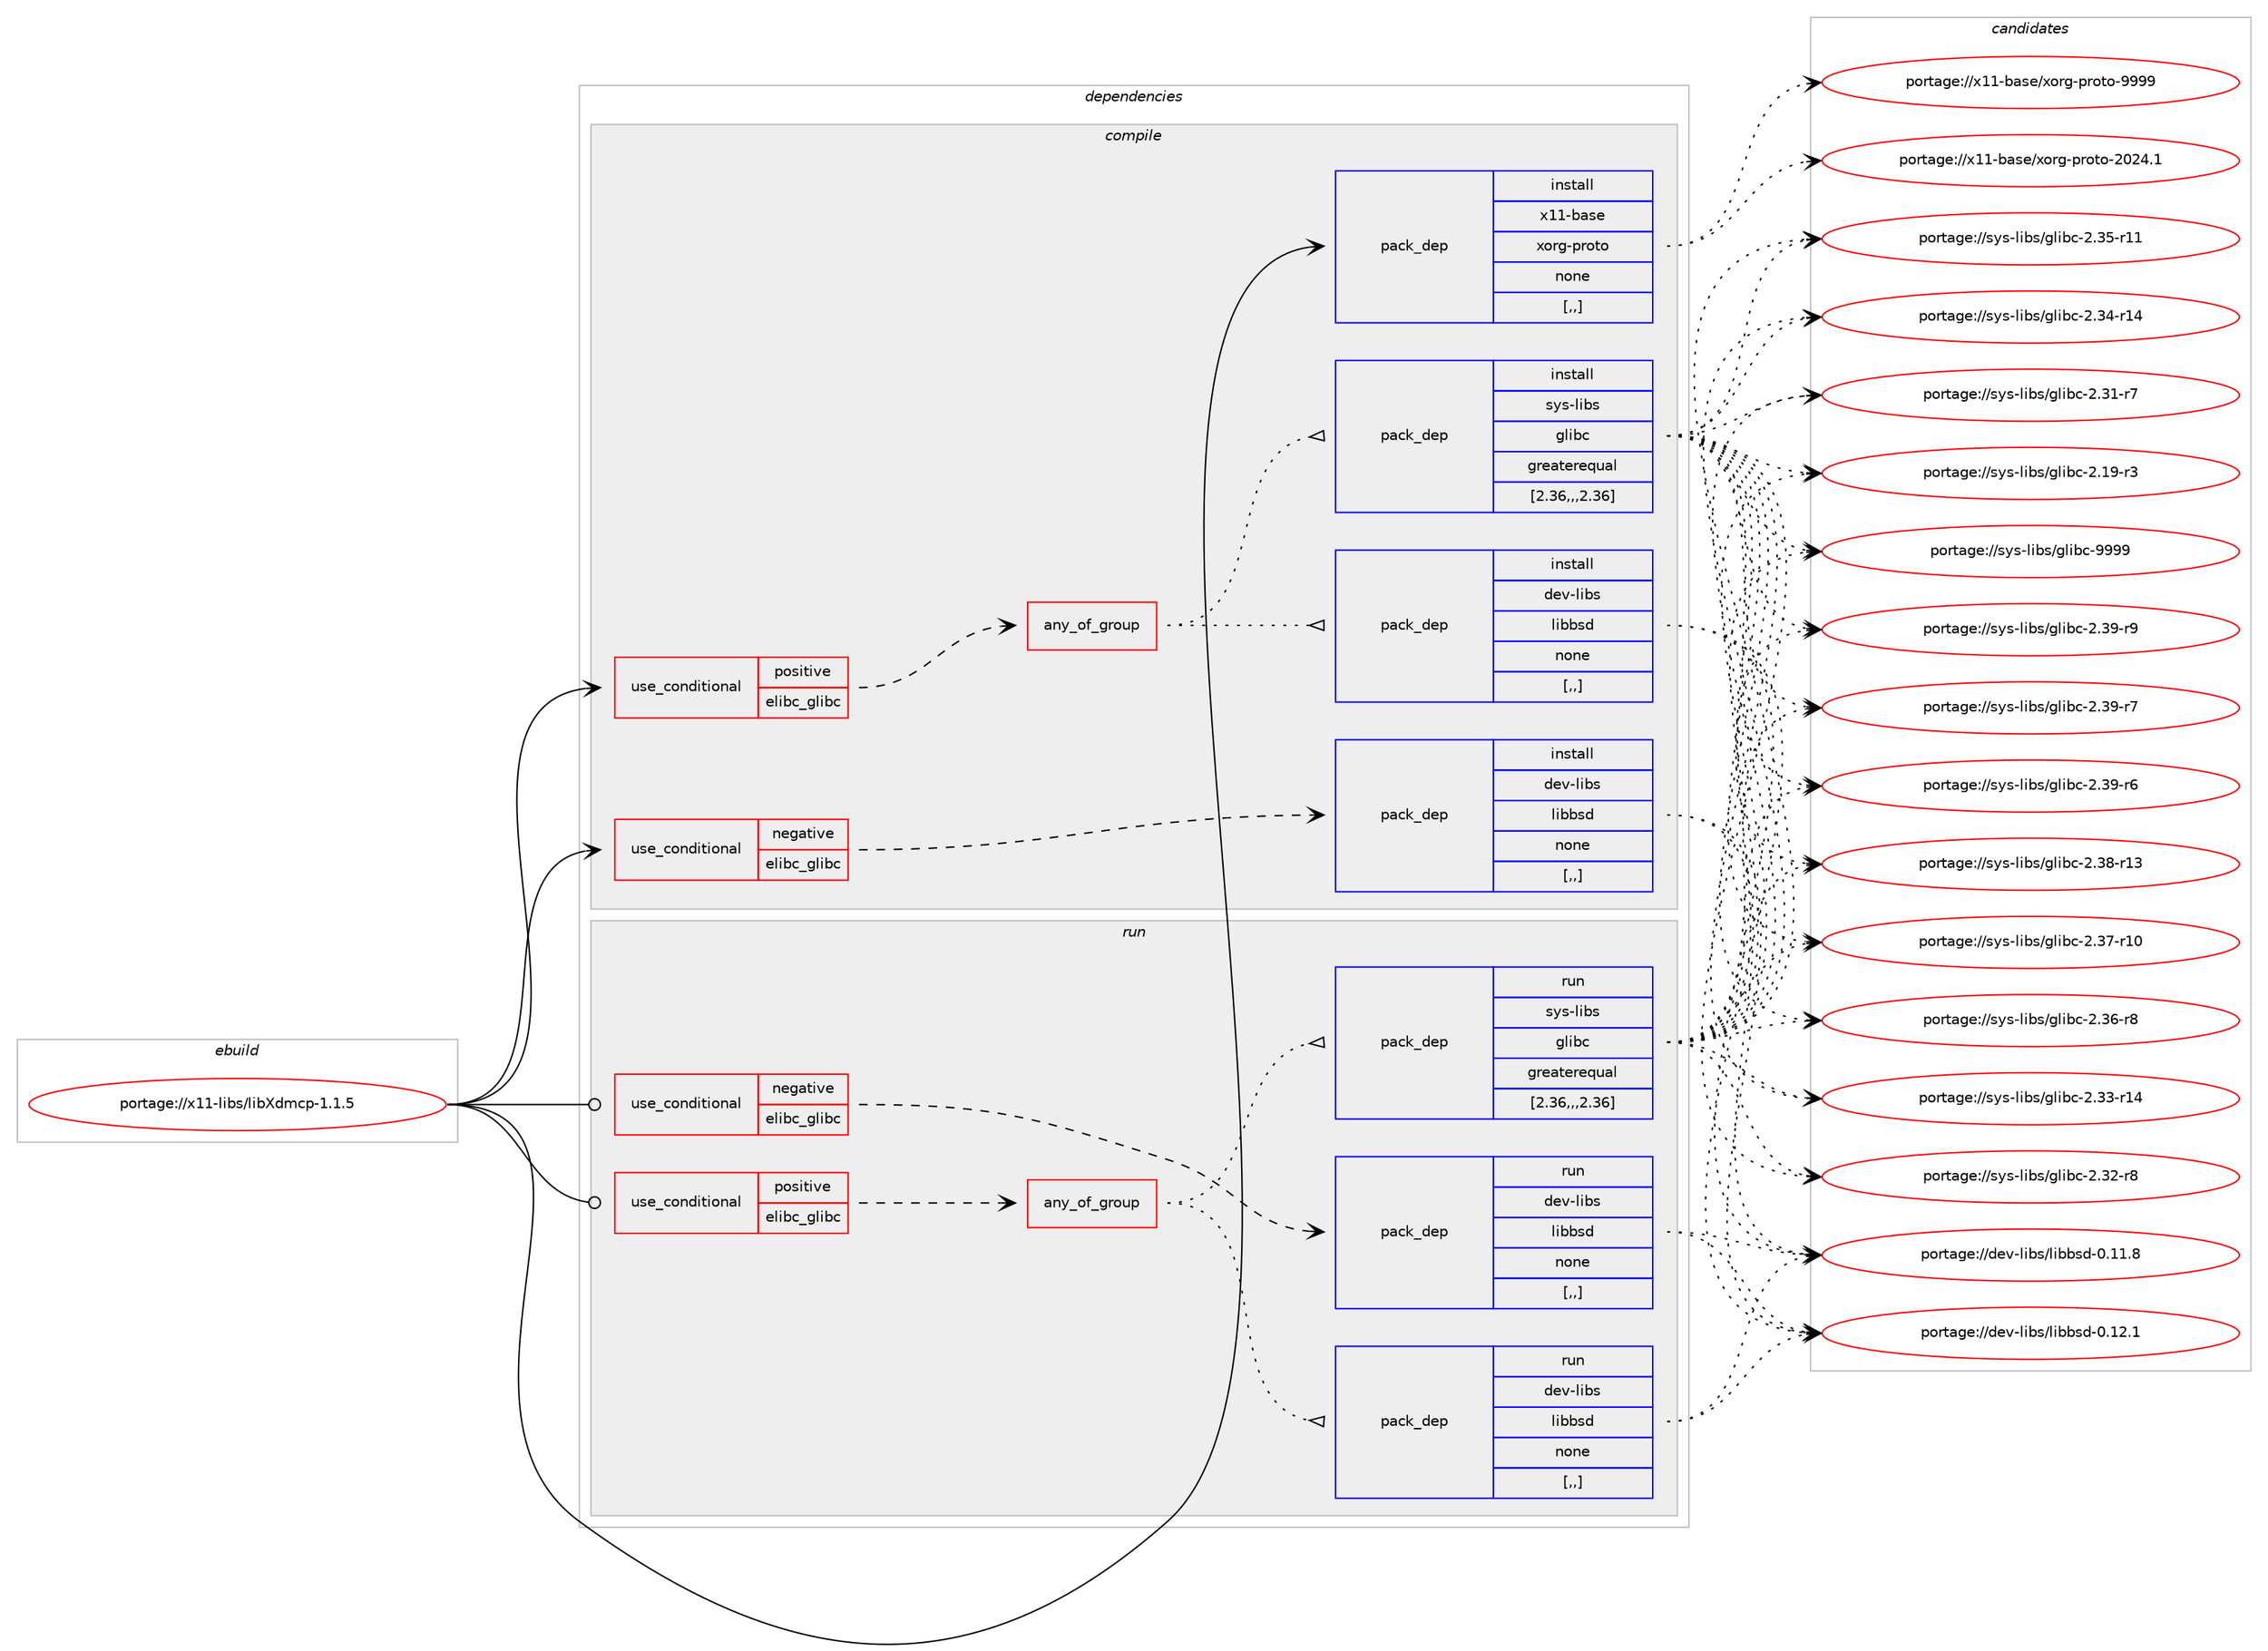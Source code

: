 digraph prolog {

# *************
# Graph options
# *************

newrank=true;
concentrate=true;
compound=true;
graph [rankdir=LR,fontname=Helvetica,fontsize=10,ranksep=1.5];#, ranksep=2.5, nodesep=0.2];
edge  [arrowhead=vee];
node  [fontname=Helvetica,fontsize=10];

# **********
# The ebuild
# **********

subgraph cluster_leftcol {
color=gray;
rank=same;
label=<<i>ebuild</i>>;
id [label="portage://x11-libs/libXdmcp-1.1.5", color=red, width=4, href="../x11-libs/libXdmcp-1.1.5.svg"];
}

# ****************
# The dependencies
# ****************

subgraph cluster_midcol {
color=gray;
label=<<i>dependencies</i>>;
subgraph cluster_compile {
fillcolor="#eeeeee";
style=filled;
label=<<i>compile</i>>;
subgraph cond121273 {
dependency455633 [label=<<TABLE BORDER="0" CELLBORDER="1" CELLSPACING="0" CELLPADDING="4"><TR><TD ROWSPAN="3" CELLPADDING="10">use_conditional</TD></TR><TR><TD>negative</TD></TR><TR><TD>elibc_glibc</TD></TR></TABLE>>, shape=none, color=red];
subgraph pack331002 {
dependency455634 [label=<<TABLE BORDER="0" CELLBORDER="1" CELLSPACING="0" CELLPADDING="4" WIDTH="220"><TR><TD ROWSPAN="6" CELLPADDING="30">pack_dep</TD></TR><TR><TD WIDTH="110">install</TD></TR><TR><TD>dev-libs</TD></TR><TR><TD>libbsd</TD></TR><TR><TD>none</TD></TR><TR><TD>[,,]</TD></TR></TABLE>>, shape=none, color=blue];
}
dependency455633:e -> dependency455634:w [weight=20,style="dashed",arrowhead="vee"];
}
id:e -> dependency455633:w [weight=20,style="solid",arrowhead="vee"];
subgraph cond121274 {
dependency455635 [label=<<TABLE BORDER="0" CELLBORDER="1" CELLSPACING="0" CELLPADDING="4"><TR><TD ROWSPAN="3" CELLPADDING="10">use_conditional</TD></TR><TR><TD>positive</TD></TR><TR><TD>elibc_glibc</TD></TR></TABLE>>, shape=none, color=red];
subgraph any3113 {
dependency455636 [label=<<TABLE BORDER="0" CELLBORDER="1" CELLSPACING="0" CELLPADDING="4"><TR><TD CELLPADDING="10">any_of_group</TD></TR></TABLE>>, shape=none, color=red];subgraph pack331003 {
dependency455637 [label=<<TABLE BORDER="0" CELLBORDER="1" CELLSPACING="0" CELLPADDING="4" WIDTH="220"><TR><TD ROWSPAN="6" CELLPADDING="30">pack_dep</TD></TR><TR><TD WIDTH="110">install</TD></TR><TR><TD>sys-libs</TD></TR><TR><TD>glibc</TD></TR><TR><TD>greaterequal</TD></TR><TR><TD>[2.36,,,2.36]</TD></TR></TABLE>>, shape=none, color=blue];
}
dependency455636:e -> dependency455637:w [weight=20,style="dotted",arrowhead="oinv"];
subgraph pack331004 {
dependency455638 [label=<<TABLE BORDER="0" CELLBORDER="1" CELLSPACING="0" CELLPADDING="4" WIDTH="220"><TR><TD ROWSPAN="6" CELLPADDING="30">pack_dep</TD></TR><TR><TD WIDTH="110">install</TD></TR><TR><TD>dev-libs</TD></TR><TR><TD>libbsd</TD></TR><TR><TD>none</TD></TR><TR><TD>[,,]</TD></TR></TABLE>>, shape=none, color=blue];
}
dependency455636:e -> dependency455638:w [weight=20,style="dotted",arrowhead="oinv"];
}
dependency455635:e -> dependency455636:w [weight=20,style="dashed",arrowhead="vee"];
}
id:e -> dependency455635:w [weight=20,style="solid",arrowhead="vee"];
subgraph pack331005 {
dependency455639 [label=<<TABLE BORDER="0" CELLBORDER="1" CELLSPACING="0" CELLPADDING="4" WIDTH="220"><TR><TD ROWSPAN="6" CELLPADDING="30">pack_dep</TD></TR><TR><TD WIDTH="110">install</TD></TR><TR><TD>x11-base</TD></TR><TR><TD>xorg-proto</TD></TR><TR><TD>none</TD></TR><TR><TD>[,,]</TD></TR></TABLE>>, shape=none, color=blue];
}
id:e -> dependency455639:w [weight=20,style="solid",arrowhead="vee"];
}
subgraph cluster_compileandrun {
fillcolor="#eeeeee";
style=filled;
label=<<i>compile and run</i>>;
}
subgraph cluster_run {
fillcolor="#eeeeee";
style=filled;
label=<<i>run</i>>;
subgraph cond121275 {
dependency455640 [label=<<TABLE BORDER="0" CELLBORDER="1" CELLSPACING="0" CELLPADDING="4"><TR><TD ROWSPAN="3" CELLPADDING="10">use_conditional</TD></TR><TR><TD>negative</TD></TR><TR><TD>elibc_glibc</TD></TR></TABLE>>, shape=none, color=red];
subgraph pack331006 {
dependency455641 [label=<<TABLE BORDER="0" CELLBORDER="1" CELLSPACING="0" CELLPADDING="4" WIDTH="220"><TR><TD ROWSPAN="6" CELLPADDING="30">pack_dep</TD></TR><TR><TD WIDTH="110">run</TD></TR><TR><TD>dev-libs</TD></TR><TR><TD>libbsd</TD></TR><TR><TD>none</TD></TR><TR><TD>[,,]</TD></TR></TABLE>>, shape=none, color=blue];
}
dependency455640:e -> dependency455641:w [weight=20,style="dashed",arrowhead="vee"];
}
id:e -> dependency455640:w [weight=20,style="solid",arrowhead="odot"];
subgraph cond121276 {
dependency455642 [label=<<TABLE BORDER="0" CELLBORDER="1" CELLSPACING="0" CELLPADDING="4"><TR><TD ROWSPAN="3" CELLPADDING="10">use_conditional</TD></TR><TR><TD>positive</TD></TR><TR><TD>elibc_glibc</TD></TR></TABLE>>, shape=none, color=red];
subgraph any3114 {
dependency455643 [label=<<TABLE BORDER="0" CELLBORDER="1" CELLSPACING="0" CELLPADDING="4"><TR><TD CELLPADDING="10">any_of_group</TD></TR></TABLE>>, shape=none, color=red];subgraph pack331007 {
dependency455644 [label=<<TABLE BORDER="0" CELLBORDER="1" CELLSPACING="0" CELLPADDING="4" WIDTH="220"><TR><TD ROWSPAN="6" CELLPADDING="30">pack_dep</TD></TR><TR><TD WIDTH="110">run</TD></TR><TR><TD>sys-libs</TD></TR><TR><TD>glibc</TD></TR><TR><TD>greaterequal</TD></TR><TR><TD>[2.36,,,2.36]</TD></TR></TABLE>>, shape=none, color=blue];
}
dependency455643:e -> dependency455644:w [weight=20,style="dotted",arrowhead="oinv"];
subgraph pack331008 {
dependency455645 [label=<<TABLE BORDER="0" CELLBORDER="1" CELLSPACING="0" CELLPADDING="4" WIDTH="220"><TR><TD ROWSPAN="6" CELLPADDING="30">pack_dep</TD></TR><TR><TD WIDTH="110">run</TD></TR><TR><TD>dev-libs</TD></TR><TR><TD>libbsd</TD></TR><TR><TD>none</TD></TR><TR><TD>[,,]</TD></TR></TABLE>>, shape=none, color=blue];
}
dependency455643:e -> dependency455645:w [weight=20,style="dotted",arrowhead="oinv"];
}
dependency455642:e -> dependency455643:w [weight=20,style="dashed",arrowhead="vee"];
}
id:e -> dependency455642:w [weight=20,style="solid",arrowhead="odot"];
}
}

# **************
# The candidates
# **************

subgraph cluster_choices {
rank=same;
color=gray;
label=<<i>candidates</i>>;

subgraph choice331002 {
color=black;
nodesep=1;
choice100101118451081059811547108105989811510045484649504649 [label="portage://dev-libs/libbsd-0.12.1", color=red, width=4,href="../dev-libs/libbsd-0.12.1.svg"];
choice100101118451081059811547108105989811510045484649494656 [label="portage://dev-libs/libbsd-0.11.8", color=red, width=4,href="../dev-libs/libbsd-0.11.8.svg"];
dependency455634:e -> choice100101118451081059811547108105989811510045484649504649:w [style=dotted,weight="100"];
dependency455634:e -> choice100101118451081059811547108105989811510045484649494656:w [style=dotted,weight="100"];
}
subgraph choice331003 {
color=black;
nodesep=1;
choice11512111545108105981154710310810598994557575757 [label="portage://sys-libs/glibc-9999", color=red, width=4,href="../sys-libs/glibc-9999.svg"];
choice115121115451081059811547103108105989945504651574511457 [label="portage://sys-libs/glibc-2.39-r9", color=red, width=4,href="../sys-libs/glibc-2.39-r9.svg"];
choice115121115451081059811547103108105989945504651574511455 [label="portage://sys-libs/glibc-2.39-r7", color=red, width=4,href="../sys-libs/glibc-2.39-r7.svg"];
choice115121115451081059811547103108105989945504651574511454 [label="portage://sys-libs/glibc-2.39-r6", color=red, width=4,href="../sys-libs/glibc-2.39-r6.svg"];
choice11512111545108105981154710310810598994550465156451144951 [label="portage://sys-libs/glibc-2.38-r13", color=red, width=4,href="../sys-libs/glibc-2.38-r13.svg"];
choice11512111545108105981154710310810598994550465155451144948 [label="portage://sys-libs/glibc-2.37-r10", color=red, width=4,href="../sys-libs/glibc-2.37-r10.svg"];
choice115121115451081059811547103108105989945504651544511456 [label="portage://sys-libs/glibc-2.36-r8", color=red, width=4,href="../sys-libs/glibc-2.36-r8.svg"];
choice11512111545108105981154710310810598994550465153451144949 [label="portage://sys-libs/glibc-2.35-r11", color=red, width=4,href="../sys-libs/glibc-2.35-r11.svg"];
choice11512111545108105981154710310810598994550465152451144952 [label="portage://sys-libs/glibc-2.34-r14", color=red, width=4,href="../sys-libs/glibc-2.34-r14.svg"];
choice11512111545108105981154710310810598994550465151451144952 [label="portage://sys-libs/glibc-2.33-r14", color=red, width=4,href="../sys-libs/glibc-2.33-r14.svg"];
choice115121115451081059811547103108105989945504651504511456 [label="portage://sys-libs/glibc-2.32-r8", color=red, width=4,href="../sys-libs/glibc-2.32-r8.svg"];
choice115121115451081059811547103108105989945504651494511455 [label="portage://sys-libs/glibc-2.31-r7", color=red, width=4,href="../sys-libs/glibc-2.31-r7.svg"];
choice115121115451081059811547103108105989945504649574511451 [label="portage://sys-libs/glibc-2.19-r3", color=red, width=4,href="../sys-libs/glibc-2.19-r3.svg"];
dependency455637:e -> choice11512111545108105981154710310810598994557575757:w [style=dotted,weight="100"];
dependency455637:e -> choice115121115451081059811547103108105989945504651574511457:w [style=dotted,weight="100"];
dependency455637:e -> choice115121115451081059811547103108105989945504651574511455:w [style=dotted,weight="100"];
dependency455637:e -> choice115121115451081059811547103108105989945504651574511454:w [style=dotted,weight="100"];
dependency455637:e -> choice11512111545108105981154710310810598994550465156451144951:w [style=dotted,weight="100"];
dependency455637:e -> choice11512111545108105981154710310810598994550465155451144948:w [style=dotted,weight="100"];
dependency455637:e -> choice115121115451081059811547103108105989945504651544511456:w [style=dotted,weight="100"];
dependency455637:e -> choice11512111545108105981154710310810598994550465153451144949:w [style=dotted,weight="100"];
dependency455637:e -> choice11512111545108105981154710310810598994550465152451144952:w [style=dotted,weight="100"];
dependency455637:e -> choice11512111545108105981154710310810598994550465151451144952:w [style=dotted,weight="100"];
dependency455637:e -> choice115121115451081059811547103108105989945504651504511456:w [style=dotted,weight="100"];
dependency455637:e -> choice115121115451081059811547103108105989945504651494511455:w [style=dotted,weight="100"];
dependency455637:e -> choice115121115451081059811547103108105989945504649574511451:w [style=dotted,weight="100"];
}
subgraph choice331004 {
color=black;
nodesep=1;
choice100101118451081059811547108105989811510045484649504649 [label="portage://dev-libs/libbsd-0.12.1", color=red, width=4,href="../dev-libs/libbsd-0.12.1.svg"];
choice100101118451081059811547108105989811510045484649494656 [label="portage://dev-libs/libbsd-0.11.8", color=red, width=4,href="../dev-libs/libbsd-0.11.8.svg"];
dependency455638:e -> choice100101118451081059811547108105989811510045484649504649:w [style=dotted,weight="100"];
dependency455638:e -> choice100101118451081059811547108105989811510045484649494656:w [style=dotted,weight="100"];
}
subgraph choice331005 {
color=black;
nodesep=1;
choice120494945989711510147120111114103451121141111161114557575757 [label="portage://x11-base/xorg-proto-9999", color=red, width=4,href="../x11-base/xorg-proto-9999.svg"];
choice1204949459897115101471201111141034511211411111611145504850524649 [label="portage://x11-base/xorg-proto-2024.1", color=red, width=4,href="../x11-base/xorg-proto-2024.1.svg"];
dependency455639:e -> choice120494945989711510147120111114103451121141111161114557575757:w [style=dotted,weight="100"];
dependency455639:e -> choice1204949459897115101471201111141034511211411111611145504850524649:w [style=dotted,weight="100"];
}
subgraph choice331006 {
color=black;
nodesep=1;
choice100101118451081059811547108105989811510045484649504649 [label="portage://dev-libs/libbsd-0.12.1", color=red, width=4,href="../dev-libs/libbsd-0.12.1.svg"];
choice100101118451081059811547108105989811510045484649494656 [label="portage://dev-libs/libbsd-0.11.8", color=red, width=4,href="../dev-libs/libbsd-0.11.8.svg"];
dependency455641:e -> choice100101118451081059811547108105989811510045484649504649:w [style=dotted,weight="100"];
dependency455641:e -> choice100101118451081059811547108105989811510045484649494656:w [style=dotted,weight="100"];
}
subgraph choice331007 {
color=black;
nodesep=1;
choice11512111545108105981154710310810598994557575757 [label="portage://sys-libs/glibc-9999", color=red, width=4,href="../sys-libs/glibc-9999.svg"];
choice115121115451081059811547103108105989945504651574511457 [label="portage://sys-libs/glibc-2.39-r9", color=red, width=4,href="../sys-libs/glibc-2.39-r9.svg"];
choice115121115451081059811547103108105989945504651574511455 [label="portage://sys-libs/glibc-2.39-r7", color=red, width=4,href="../sys-libs/glibc-2.39-r7.svg"];
choice115121115451081059811547103108105989945504651574511454 [label="portage://sys-libs/glibc-2.39-r6", color=red, width=4,href="../sys-libs/glibc-2.39-r6.svg"];
choice11512111545108105981154710310810598994550465156451144951 [label="portage://sys-libs/glibc-2.38-r13", color=red, width=4,href="../sys-libs/glibc-2.38-r13.svg"];
choice11512111545108105981154710310810598994550465155451144948 [label="portage://sys-libs/glibc-2.37-r10", color=red, width=4,href="../sys-libs/glibc-2.37-r10.svg"];
choice115121115451081059811547103108105989945504651544511456 [label="portage://sys-libs/glibc-2.36-r8", color=red, width=4,href="../sys-libs/glibc-2.36-r8.svg"];
choice11512111545108105981154710310810598994550465153451144949 [label="portage://sys-libs/glibc-2.35-r11", color=red, width=4,href="../sys-libs/glibc-2.35-r11.svg"];
choice11512111545108105981154710310810598994550465152451144952 [label="portage://sys-libs/glibc-2.34-r14", color=red, width=4,href="../sys-libs/glibc-2.34-r14.svg"];
choice11512111545108105981154710310810598994550465151451144952 [label="portage://sys-libs/glibc-2.33-r14", color=red, width=4,href="../sys-libs/glibc-2.33-r14.svg"];
choice115121115451081059811547103108105989945504651504511456 [label="portage://sys-libs/glibc-2.32-r8", color=red, width=4,href="../sys-libs/glibc-2.32-r8.svg"];
choice115121115451081059811547103108105989945504651494511455 [label="portage://sys-libs/glibc-2.31-r7", color=red, width=4,href="../sys-libs/glibc-2.31-r7.svg"];
choice115121115451081059811547103108105989945504649574511451 [label="portage://sys-libs/glibc-2.19-r3", color=red, width=4,href="../sys-libs/glibc-2.19-r3.svg"];
dependency455644:e -> choice11512111545108105981154710310810598994557575757:w [style=dotted,weight="100"];
dependency455644:e -> choice115121115451081059811547103108105989945504651574511457:w [style=dotted,weight="100"];
dependency455644:e -> choice115121115451081059811547103108105989945504651574511455:w [style=dotted,weight="100"];
dependency455644:e -> choice115121115451081059811547103108105989945504651574511454:w [style=dotted,weight="100"];
dependency455644:e -> choice11512111545108105981154710310810598994550465156451144951:w [style=dotted,weight="100"];
dependency455644:e -> choice11512111545108105981154710310810598994550465155451144948:w [style=dotted,weight="100"];
dependency455644:e -> choice115121115451081059811547103108105989945504651544511456:w [style=dotted,weight="100"];
dependency455644:e -> choice11512111545108105981154710310810598994550465153451144949:w [style=dotted,weight="100"];
dependency455644:e -> choice11512111545108105981154710310810598994550465152451144952:w [style=dotted,weight="100"];
dependency455644:e -> choice11512111545108105981154710310810598994550465151451144952:w [style=dotted,weight="100"];
dependency455644:e -> choice115121115451081059811547103108105989945504651504511456:w [style=dotted,weight="100"];
dependency455644:e -> choice115121115451081059811547103108105989945504651494511455:w [style=dotted,weight="100"];
dependency455644:e -> choice115121115451081059811547103108105989945504649574511451:w [style=dotted,weight="100"];
}
subgraph choice331008 {
color=black;
nodesep=1;
choice100101118451081059811547108105989811510045484649504649 [label="portage://dev-libs/libbsd-0.12.1", color=red, width=4,href="../dev-libs/libbsd-0.12.1.svg"];
choice100101118451081059811547108105989811510045484649494656 [label="portage://dev-libs/libbsd-0.11.8", color=red, width=4,href="../dev-libs/libbsd-0.11.8.svg"];
dependency455645:e -> choice100101118451081059811547108105989811510045484649504649:w [style=dotted,weight="100"];
dependency455645:e -> choice100101118451081059811547108105989811510045484649494656:w [style=dotted,weight="100"];
}
}

}
